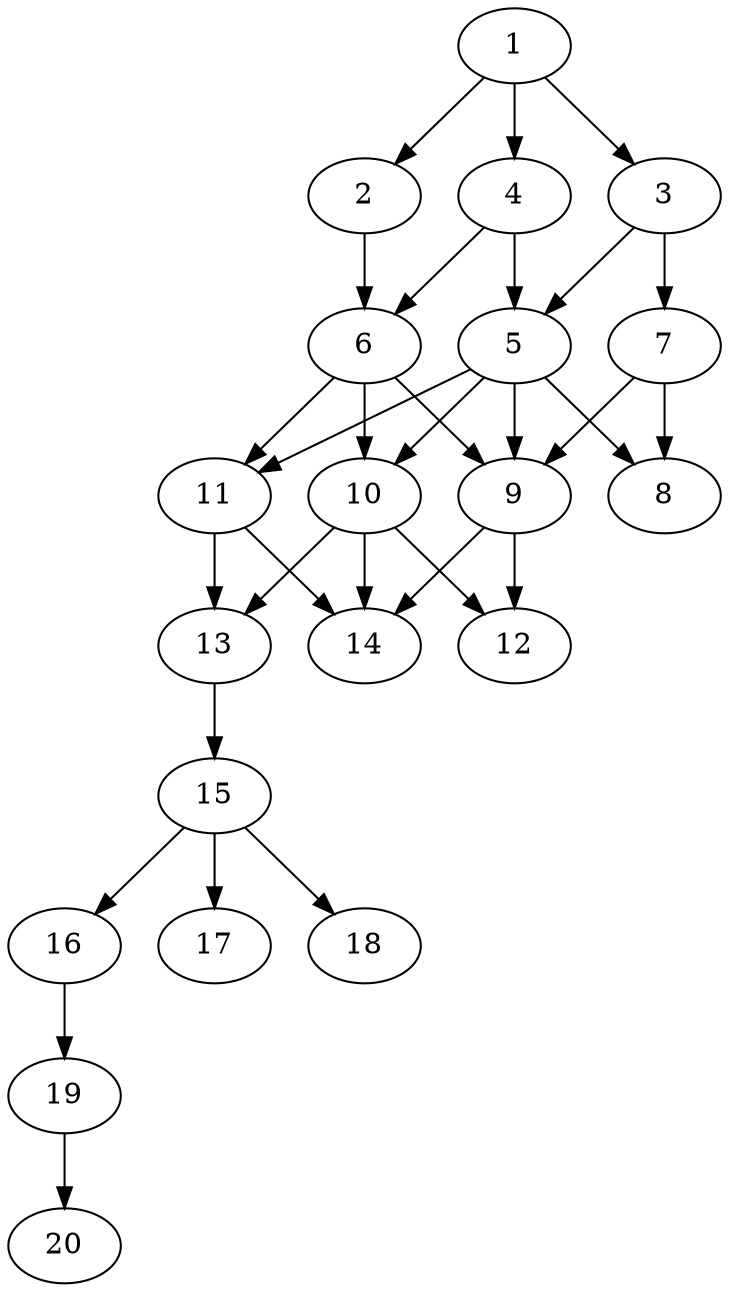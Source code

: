 // DAG automatically generated by daggen at Sat Jul 27 15:36:52 2019
// ./daggen --dot -n 20 --ccr 0.3 --fat 0.4 --regular 0.5 --density 0.8 --mindata 5242880 --maxdata 52428800 
digraph G {
  1 [size="79974400", alpha="0.09", expect_size="23992320"] 
  1 -> 2 [size ="23992320"]
  1 -> 3 [size ="23992320"]
  1 -> 4 [size ="23992320"]
  2 [size="116022613", alpha="0.13", expect_size="34806784"] 
  2 -> 6 [size ="34806784"]
  3 [size="45772800", alpha="0.16", expect_size="13731840"] 
  3 -> 5 [size ="13731840"]
  3 -> 7 [size ="13731840"]
  4 [size="112257707", alpha="0.12", expect_size="33677312"] 
  4 -> 5 [size ="33677312"]
  4 -> 6 [size ="33677312"]
  5 [size="89777493", alpha="0.16", expect_size="26933248"] 
  5 -> 8 [size ="26933248"]
  5 -> 9 [size ="26933248"]
  5 -> 10 [size ="26933248"]
  5 -> 11 [size ="26933248"]
  6 [size="59405653", alpha="0.19", expect_size="17821696"] 
  6 -> 9 [size ="17821696"]
  6 -> 10 [size ="17821696"]
  6 -> 11 [size ="17821696"]
  7 [size="147063467", alpha="0.01", expect_size="44119040"] 
  7 -> 8 [size ="44119040"]
  7 -> 9 [size ="44119040"]
  8 [size="115872427", alpha="0.13", expect_size="34761728"] 
  9 [size="41953280", alpha="0.09", expect_size="12585984"] 
  9 -> 12 [size ="12585984"]
  9 -> 14 [size ="12585984"]
  10 [size="52797440", alpha="0.11", expect_size="15839232"] 
  10 -> 12 [size ="15839232"]
  10 -> 13 [size ="15839232"]
  10 -> 14 [size ="15839232"]
  11 [size="29948587", alpha="0.19", expect_size="8984576"] 
  11 -> 13 [size ="8984576"]
  11 -> 14 [size ="8984576"]
  12 [size="98491733", alpha="0.12", expect_size="29547520"] 
  13 [size="39895040", alpha="0.05", expect_size="11968512"] 
  13 -> 15 [size ="11968512"]
  14 [size="167666347", alpha="0.01", expect_size="50299904"] 
  15 [size="101823147", alpha="0.15", expect_size="30546944"] 
  15 -> 16 [size ="30546944"]
  15 -> 17 [size ="30546944"]
  15 -> 18 [size ="30546944"]
  16 [size="72526507", alpha="0.13", expect_size="21757952"] 
  16 -> 19 [size ="21757952"]
  17 [size="66519040", alpha="0.18", expect_size="19955712"] 
  18 [size="75714560", alpha="0.05", expect_size="22714368"] 
  19 [size="24470187", alpha="0.09", expect_size="7341056"] 
  19 -> 20 [size ="7341056"]
  20 [size="95563093", alpha="0.04", expect_size="28668928"] 
}
